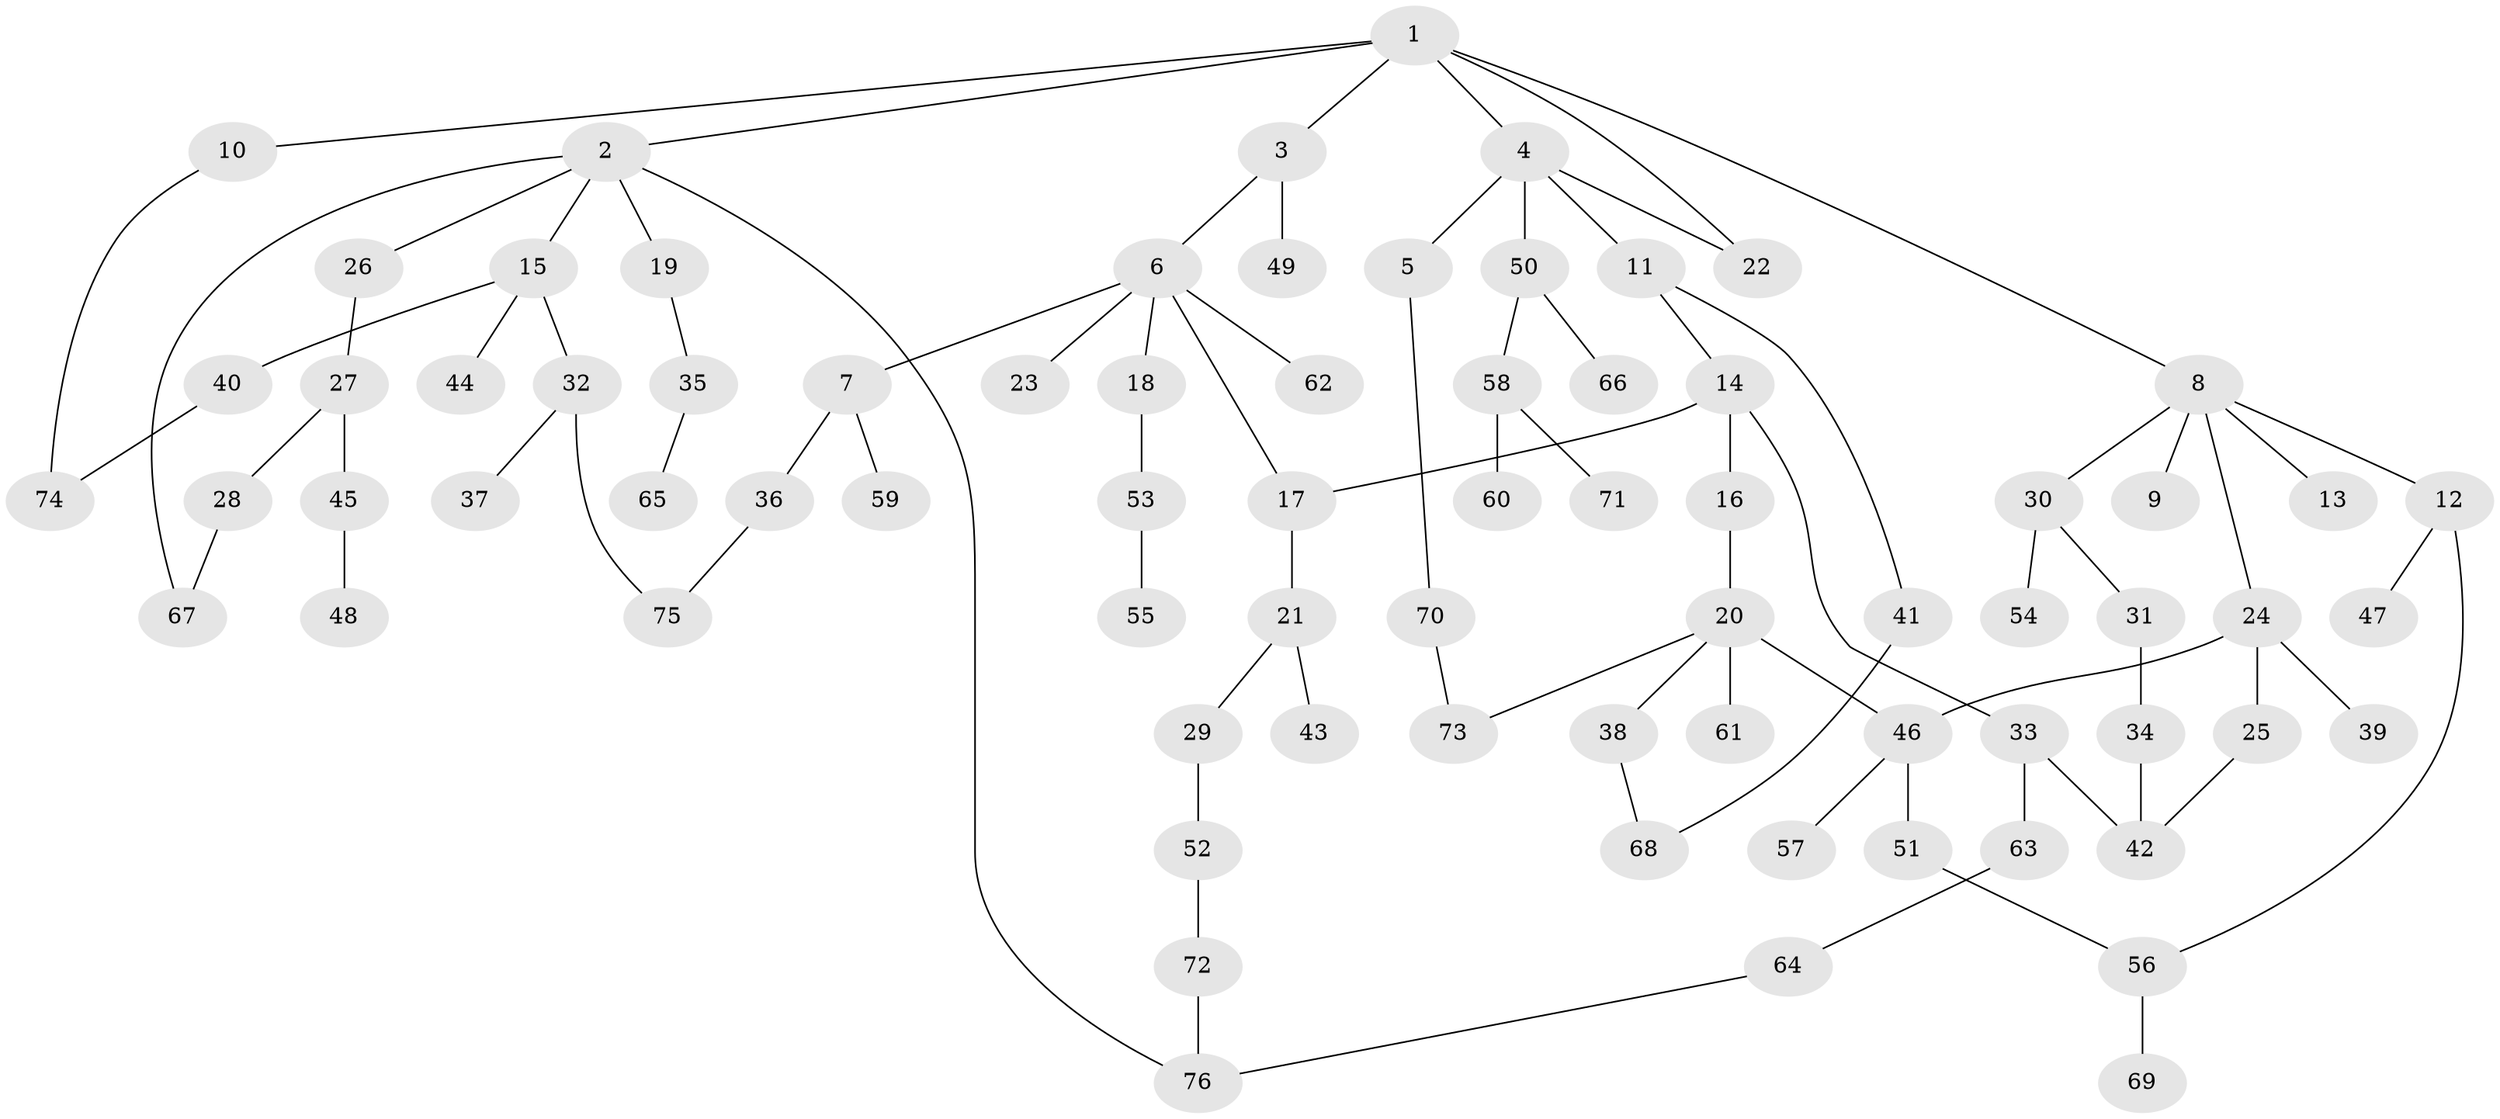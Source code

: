 // coarse degree distribution, {5: 0.10416666666666667, 6: 0.020833333333333332, 7: 0.020833333333333332, 2: 0.4166666666666667, 3: 0.16666666666666666, 1: 0.25, 4: 0.020833333333333332}
// Generated by graph-tools (version 1.1) at 2025/23/03/03/25 07:23:34]
// undirected, 76 vertices, 88 edges
graph export_dot {
graph [start="1"]
  node [color=gray90,style=filled];
  1;
  2;
  3;
  4;
  5;
  6;
  7;
  8;
  9;
  10;
  11;
  12;
  13;
  14;
  15;
  16;
  17;
  18;
  19;
  20;
  21;
  22;
  23;
  24;
  25;
  26;
  27;
  28;
  29;
  30;
  31;
  32;
  33;
  34;
  35;
  36;
  37;
  38;
  39;
  40;
  41;
  42;
  43;
  44;
  45;
  46;
  47;
  48;
  49;
  50;
  51;
  52;
  53;
  54;
  55;
  56;
  57;
  58;
  59;
  60;
  61;
  62;
  63;
  64;
  65;
  66;
  67;
  68;
  69;
  70;
  71;
  72;
  73;
  74;
  75;
  76;
  1 -- 2;
  1 -- 3;
  1 -- 4;
  1 -- 8;
  1 -- 10;
  1 -- 22;
  2 -- 15;
  2 -- 19;
  2 -- 26;
  2 -- 76;
  2 -- 67;
  3 -- 6;
  3 -- 49;
  4 -- 5;
  4 -- 11;
  4 -- 22;
  4 -- 50;
  5 -- 70;
  6 -- 7;
  6 -- 18;
  6 -- 23;
  6 -- 62;
  6 -- 17;
  7 -- 36;
  7 -- 59;
  8 -- 9;
  8 -- 12;
  8 -- 13;
  8 -- 24;
  8 -- 30;
  10 -- 74;
  11 -- 14;
  11 -- 41;
  12 -- 47;
  12 -- 56;
  14 -- 16;
  14 -- 17;
  14 -- 33;
  15 -- 32;
  15 -- 40;
  15 -- 44;
  16 -- 20;
  17 -- 21;
  18 -- 53;
  19 -- 35;
  20 -- 38;
  20 -- 46;
  20 -- 61;
  20 -- 73;
  21 -- 29;
  21 -- 43;
  24 -- 25;
  24 -- 39;
  24 -- 46;
  25 -- 42;
  26 -- 27;
  27 -- 28;
  27 -- 45;
  28 -- 67;
  29 -- 52;
  30 -- 31;
  30 -- 54;
  31 -- 34;
  32 -- 37;
  32 -- 75;
  33 -- 63;
  33 -- 42;
  34 -- 42;
  35 -- 65;
  36 -- 75;
  38 -- 68;
  40 -- 74;
  41 -- 68;
  45 -- 48;
  46 -- 51;
  46 -- 57;
  50 -- 58;
  50 -- 66;
  51 -- 56;
  52 -- 72;
  53 -- 55;
  56 -- 69;
  58 -- 60;
  58 -- 71;
  63 -- 64;
  64 -- 76;
  70 -- 73;
  72 -- 76;
}
